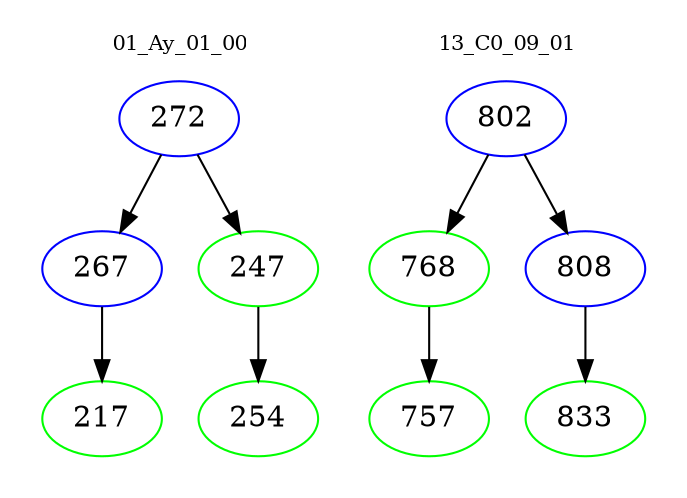 digraph{
subgraph cluster_0 {
color = white
label = "01_Ay_01_00";
fontsize=10;
T0_272 [label="272", color="blue"]
T0_272 -> T0_267 [color="black"]
T0_267 [label="267", color="blue"]
T0_267 -> T0_217 [color="black"]
T0_217 [label="217", color="green"]
T0_272 -> T0_247 [color="black"]
T0_247 [label="247", color="green"]
T0_247 -> T0_254 [color="black"]
T0_254 [label="254", color="green"]
}
subgraph cluster_1 {
color = white
label = "13_C0_09_01";
fontsize=10;
T1_802 [label="802", color="blue"]
T1_802 -> T1_768 [color="black"]
T1_768 [label="768", color="green"]
T1_768 -> T1_757 [color="black"]
T1_757 [label="757", color="green"]
T1_802 -> T1_808 [color="black"]
T1_808 [label="808", color="blue"]
T1_808 -> T1_833 [color="black"]
T1_833 [label="833", color="green"]
}
}
